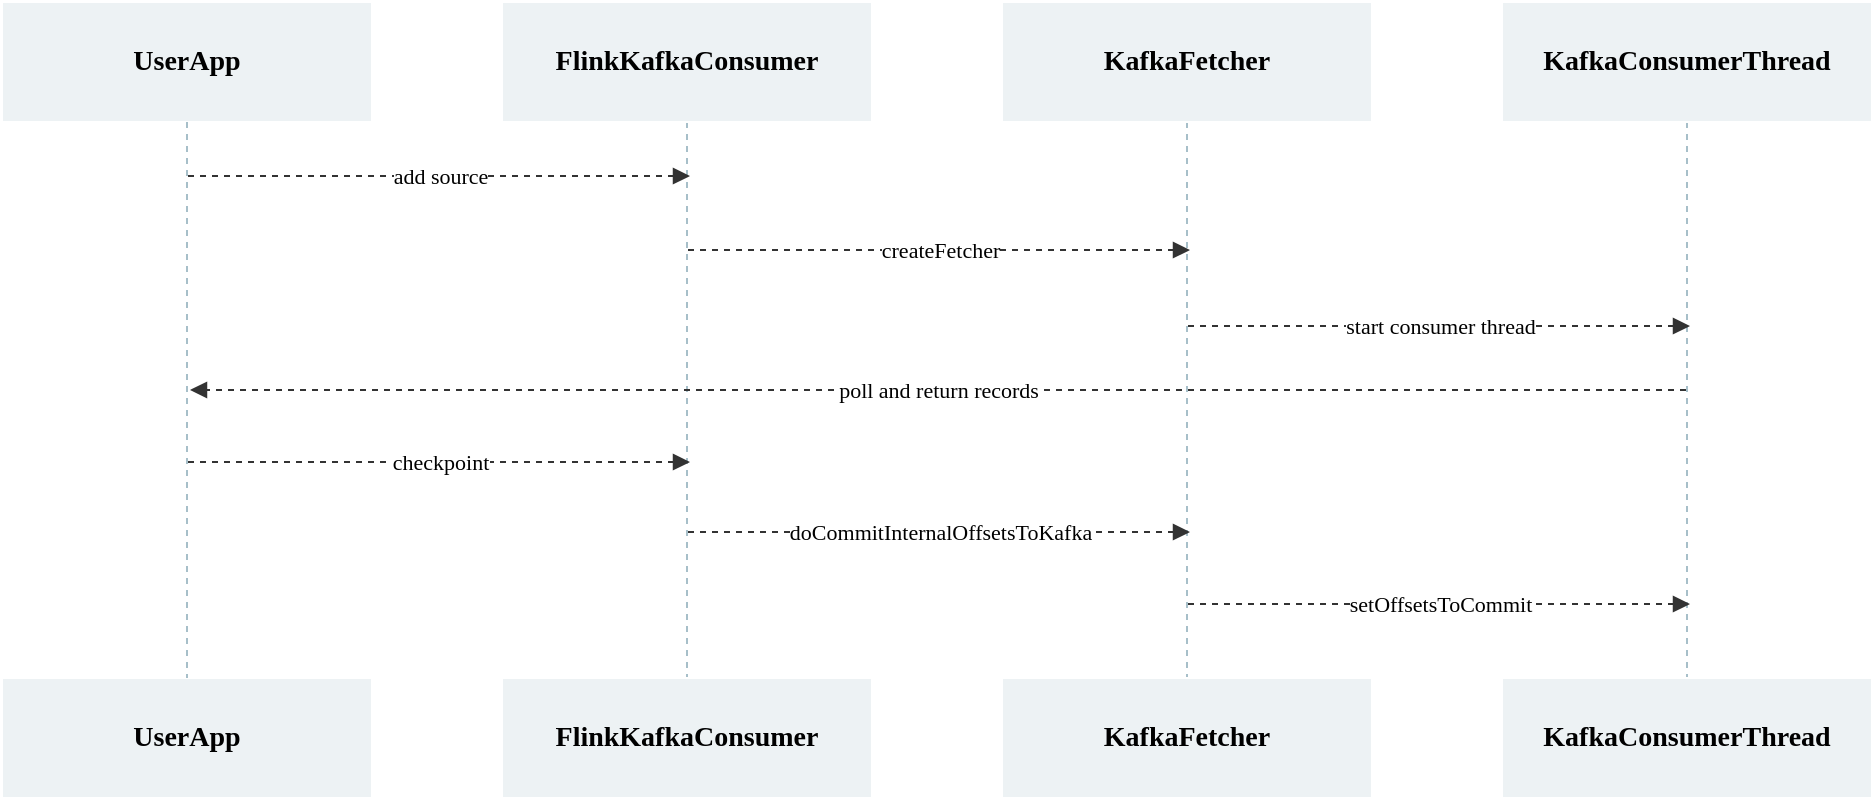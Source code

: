 <mxfile>
    <diagram id="lD9RN59uFm-hQWqidAp6" name="第 1 页">
        <mxGraphModel dx="1502" dy="863" grid="0" gridSize="10" guides="1" tooltips="1" connect="1" arrows="1" fold="1" page="1" pageScale="1" pageWidth="1654" pageHeight="2336" math="0" shadow="0">
            <root>
                <mxCell id="0"/>
                <mxCell id="1" parent="0"/>
                <mxCell id="44" style="edgeStyle=orthogonalEdgeStyle;rounded=1;orthogonalLoop=1;jettySize=auto;html=1;entryX=0.5;entryY=0;entryDx=0;entryDy=0;dashed=1;fontFamily=Georgia;endArrow=none;endFill=0;strokeColor=#A7BFC9;strokeWidth=1;" parent="1" source="35" target="39" edge="1">
                    <mxGeometry relative="1" as="geometry"/>
                </mxCell>
                <mxCell id="35" value="&lt;div style=&quot;font-size: 10.5pt&quot;&gt;KafkaConsumerThread&lt;/div&gt;" style="rounded=0;whiteSpace=wrap;html=1;strokeColor=#FFFFFF;fillColor=#EDF2F4;fontStyle=1;fontFamily=Georgia;" parent="1" vertex="1">
                    <mxGeometry x="816" y="70" width="185" height="60" as="geometry"/>
                </mxCell>
                <mxCell id="43" style="edgeStyle=orthogonalEdgeStyle;rounded=1;orthogonalLoop=1;jettySize=auto;html=1;entryX=0.5;entryY=0;entryDx=0;entryDy=0;dashed=1;fontFamily=Georgia;endArrow=none;endFill=0;strokeColor=#A7BFC9;strokeWidth=1;" parent="1" source="37" target="40" edge="1">
                    <mxGeometry relative="1" as="geometry"/>
                </mxCell>
                <mxCell id="37" value="&lt;div style=&quot;font-size: 10.5pt&quot;&gt;KafkaFetcher&lt;/div&gt;" style="rounded=0;whiteSpace=wrap;html=1;strokeColor=#FFFFFF;fillColor=#EDF2F4;fontStyle=1;fontFamily=Georgia;" parent="1" vertex="1">
                    <mxGeometry x="566" y="70" width="185" height="60" as="geometry"/>
                </mxCell>
                <mxCell id="42" style="edgeStyle=orthogonalEdgeStyle;rounded=1;orthogonalLoop=1;jettySize=auto;html=1;entryX=0.5;entryY=0;entryDx=0;entryDy=0;fontFamily=Georgia;strokeColor=#A7BFC9;endArrow=none;endFill=0;dashed=1;" parent="1" source="38" target="41" edge="1">
                    <mxGeometry relative="1" as="geometry"/>
                </mxCell>
                <mxCell id="38" value="&lt;div style=&quot;font-size: 10.5pt&quot;&gt;FlinkKafkaConsumer&lt;/div&gt;" style="rounded=0;whiteSpace=wrap;html=1;strokeColor=#FFFFFF;fillColor=#EDF2F4;fontStyle=1;fontFamily=Georgia;" parent="1" vertex="1">
                    <mxGeometry x="316" y="70" width="185" height="60" as="geometry"/>
                </mxCell>
                <mxCell id="39" value="&lt;div style=&quot;font-size: 10.5pt&quot;&gt;KafkaConsumerThread&lt;/div&gt;" style="rounded=0;whiteSpace=wrap;html=1;strokeColor=#FFFFFF;fillColor=#EDF2F4;fontStyle=1;fontFamily=Georgia;" parent="1" vertex="1">
                    <mxGeometry x="816" y="408" width="185" height="60" as="geometry"/>
                </mxCell>
                <mxCell id="40" value="&lt;div style=&quot;font-size: 10.5pt&quot;&gt;KafkaFetcher&lt;/div&gt;" style="rounded=0;whiteSpace=wrap;html=1;strokeColor=#FFFFFF;fillColor=#EDF2F4;fontStyle=1;fontFamily=Georgia;" parent="1" vertex="1">
                    <mxGeometry x="566" y="408" width="185" height="60" as="geometry"/>
                </mxCell>
                <mxCell id="41" value="&lt;div style=&quot;font-size: 10.5pt&quot;&gt;FlinkKafkaConsumer&lt;/div&gt;" style="rounded=0;whiteSpace=wrap;html=1;strokeColor=#FFFFFF;fillColor=#EDF2F4;fontStyle=1;fontFamily=Georgia;" parent="1" vertex="1">
                    <mxGeometry x="316" y="408" width="185" height="60" as="geometry"/>
                </mxCell>
                <mxCell id="45" value="createFetcher" style="endArrow=block;html=1;dashed=1;fontFamily=Georgia;strokeWidth=1;strokeColor=#333333;endFill=1;" parent="1" edge="1">
                    <mxGeometry width="50" height="50" relative="1" as="geometry">
                        <mxPoint x="409" y="194" as="sourcePoint"/>
                        <mxPoint x="660" y="194" as="targetPoint"/>
                    </mxGeometry>
                </mxCell>
                <mxCell id="46" value="start consumer thread" style="endArrow=block;html=1;dashed=1;fontFamily=Georgia;strokeWidth=1;strokeColor=#333333;endFill=1;" parent="1" edge="1">
                    <mxGeometry width="50" height="50" relative="1" as="geometry">
                        <mxPoint x="659" y="232" as="sourcePoint"/>
                        <mxPoint x="910" y="232" as="targetPoint"/>
                    </mxGeometry>
                </mxCell>
                <mxCell id="47" value="&lt;div style=&quot;font-size: 10.5pt&quot;&gt;UserApp&lt;/div&gt;" style="rounded=0;whiteSpace=wrap;html=1;strokeColor=#FFFFFF;fillColor=#EDF2F4;fontStyle=1;fontFamily=Georgia;" parent="1" vertex="1">
                    <mxGeometry x="66" y="70" width="185" height="60" as="geometry"/>
                </mxCell>
                <mxCell id="48" value="&lt;div style=&quot;font-size: 10.5pt&quot;&gt;UserApp&lt;br&gt;&lt;/div&gt;" style="rounded=0;whiteSpace=wrap;html=1;strokeColor=#FFFFFF;fillColor=#EDF2F4;fontStyle=1;fontFamily=Georgia;" parent="1" vertex="1">
                    <mxGeometry x="66" y="408" width="185" height="60" as="geometry"/>
                </mxCell>
                <mxCell id="49" style="edgeStyle=orthogonalEdgeStyle;rounded=1;orthogonalLoop=1;jettySize=auto;html=1;entryX=0.5;entryY=0;entryDx=0;entryDy=0;fontFamily=Georgia;strokeColor=#A7BFC9;endArrow=none;endFill=0;dashed=1;exitX=0.5;exitY=1;exitDx=0;exitDy=0;" parent="1" source="47" target="48" edge="1">
                    <mxGeometry relative="1" as="geometry">
                        <mxPoint x="215" y="142" as="sourcePoint"/>
                        <mxPoint x="215" y="420" as="targetPoint"/>
                    </mxGeometry>
                </mxCell>
                <mxCell id="50" value="add source" style="endArrow=block;html=1;dashed=1;fontFamily=Georgia;strokeWidth=1;strokeColor=#333333;endFill=1;" parent="1" edge="1">
                    <mxGeometry width="50" height="50" relative="1" as="geometry">
                        <mxPoint x="159" y="157" as="sourcePoint"/>
                        <mxPoint x="410" y="157" as="targetPoint"/>
                    </mxGeometry>
                </mxCell>
                <mxCell id="51" value="poll and return records" style="endArrow=block;html=1;dashed=1;fontFamily=Georgia;strokeWidth=1;strokeColor=#333333;endFill=1;" parent="1" edge="1">
                    <mxGeometry width="50" height="50" relative="1" as="geometry">
                        <mxPoint x="908" y="264" as="sourcePoint"/>
                        <mxPoint x="160" y="264" as="targetPoint"/>
                    </mxGeometry>
                </mxCell>
                <mxCell id="52" value="checkpoint" style="endArrow=block;html=1;dashed=1;fontFamily=Georgia;strokeWidth=1;strokeColor=#333333;endFill=1;" parent="1" edge="1">
                    <mxGeometry width="50" height="50" relative="1" as="geometry">
                        <mxPoint x="159" y="300.0" as="sourcePoint"/>
                        <mxPoint x="410" y="300.0" as="targetPoint"/>
                    </mxGeometry>
                </mxCell>
                <mxCell id="54" value="doCommitInternalOffsetsToKafka" style="endArrow=block;html=1;dashed=1;fontFamily=Georgia;strokeWidth=1;strokeColor=#333333;endFill=1;" parent="1" edge="1">
                    <mxGeometry width="50" height="50" relative="1" as="geometry">
                        <mxPoint x="409" y="335" as="sourcePoint"/>
                        <mxPoint x="660" y="335" as="targetPoint"/>
                    </mxGeometry>
                </mxCell>
                <mxCell id="55" value="setOffsetsToCommit" style="endArrow=block;html=1;dashed=1;fontFamily=Georgia;strokeWidth=1;strokeColor=#333333;endFill=1;" parent="1" edge="1">
                    <mxGeometry width="50" height="50" relative="1" as="geometry">
                        <mxPoint x="659" y="371" as="sourcePoint"/>
                        <mxPoint x="910" y="371" as="targetPoint"/>
                    </mxGeometry>
                </mxCell>
            </root>
        </mxGraphModel>
    </diagram>
</mxfile>